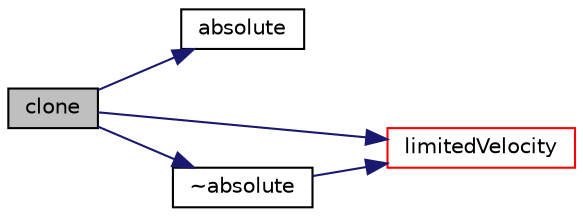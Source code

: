 digraph "clone"
{
  bgcolor="transparent";
  edge [fontname="Helvetica",fontsize="10",labelfontname="Helvetica",labelfontsize="10"];
  node [fontname="Helvetica",fontsize="10",shape=record];
  rankdir="LR";
  Node1 [label="clone",height=0.2,width=0.4,color="black", fillcolor="grey75", style="filled", fontcolor="black"];
  Node1 -> Node2 [color="midnightblue",fontsize="10",style="solid",fontname="Helvetica"];
  Node2 [label="absolute",height=0.2,width=0.4,color="black",URL="$a00006.html#acf371ea20318ea72efcac05eb486a87c",tooltip="Construct from components. "];
  Node1 -> Node3 [color="midnightblue",fontsize="10",style="solid",fontname="Helvetica"];
  Node3 [label="limitedVelocity",height=0.2,width=0.4,color="red",URL="$a00006.html#a02050118a8717df003ea2ec83ea9c7e8",tooltip="Return the limited velocity. "];
  Node1 -> Node4 [color="midnightblue",fontsize="10",style="solid",fontname="Helvetica"];
  Node4 [label="~absolute",height=0.2,width=0.4,color="black",URL="$a00006.html#afda847539d66bba0b1134a693f5c554d",tooltip="Destructor. "];
  Node4 -> Node3 [color="midnightblue",fontsize="10",style="solid",fontname="Helvetica"];
}
